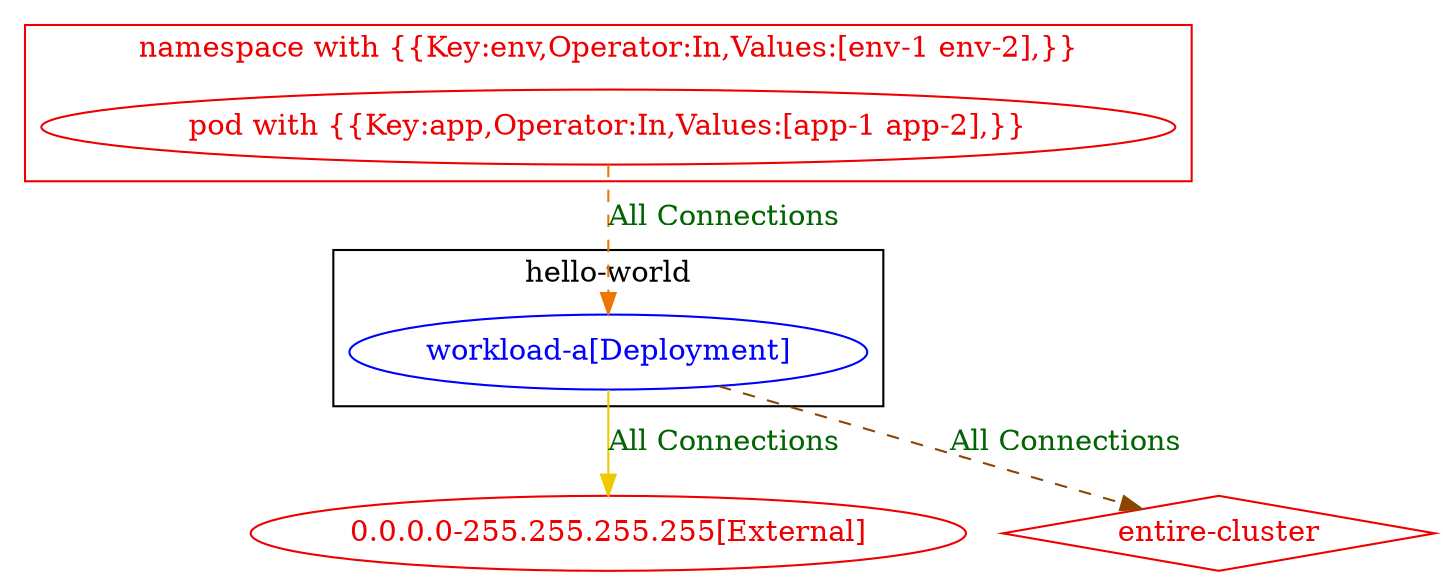 digraph {
	subgraph "cluster_hello_world" {
		color="black"
		fontcolor="black"
		"hello-world/workload-a[Deployment]" [label="workload-a[Deployment]" color="blue" fontcolor="blue"]
		label="hello-world"
	}
	subgraph "cluster_namespace with {{Key:env,Operator:In,Values:[env_1 env_2],}}" {
		color="red2"
		fontcolor="red2"
		"pod with {{Key:app,Operator:In,Values:[app-1 app-2],}}_in_namespace with {{Key:env,Operator:In,Values:[env-1 env-2],}}" [label="pod with {{Key:app,Operator:In,Values:[app-1 app-2],}}" color="red2" fontcolor="red2"]
		label="namespace with {{Key:env,Operator:In,Values:[env-1 env-2],}}"
	}
	"0.0.0.0-255.255.255.255[External]" [label="0.0.0.0-255.255.255.255[External]" color="red2" fontcolor="red2"]
	"entire-cluster" [label="entire-cluster" color="red2" fontcolor="red2" shape=diamond]
	"hello-world/workload-a[Deployment]" -> "0.0.0.0-255.255.255.255[External]" [label="All Connections" color="gold2" fontcolor="darkgreen" weight=1]
	"hello-world/workload-a[Deployment]" -> "entire-cluster" [label="All Connections" color="darkorange4" fontcolor="darkgreen" weight=0.5 style=dashed]
	"pod with {{Key:app,Operator:In,Values:[app-1 app-2],}}_in_namespace with {{Key:env,Operator:In,Values:[env-1 env-2],}}" -> "hello-world/workload-a[Deployment]" [label="All Connections" color="darkorange2" fontcolor="darkgreen" weight=1 style=dashed]
}